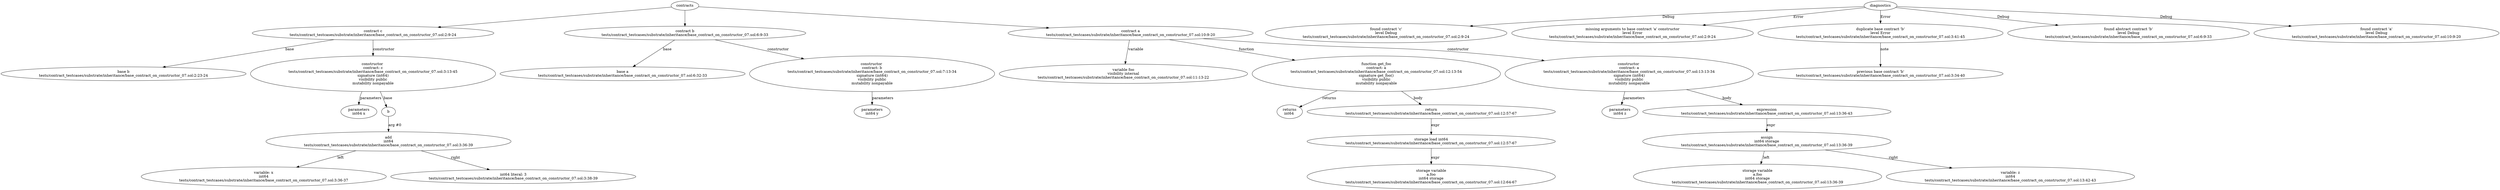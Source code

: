 strict digraph "tests/contract_testcases/substrate/inheritance/base_contract_on_constructor_07.sol" {
	contract [label="contract c\ntests/contract_testcases/substrate/inheritance/base_contract_on_constructor_07.sol:2:9-24"]
	base [label="base b\ntests/contract_testcases/substrate/inheritance/base_contract_on_constructor_07.sol:2:23-24"]
	node_3 [label="constructor \ncontract: c\ntests/contract_testcases/substrate/inheritance/base_contract_on_constructor_07.sol:3:13-45\nsignature (int64)\nvisibility public\nmutability nonpayable"]
	parameters [label="parameters\nint64 x"]
	b [label="b"]
	add [label="add\nint64\ntests/contract_testcases/substrate/inheritance/base_contract_on_constructor_07.sol:3:36-39"]
	variable [label="variable: x\nint64\ntests/contract_testcases/substrate/inheritance/base_contract_on_constructor_07.sol:3:36-37"]
	number_literal [label="int64 literal: 3\ntests/contract_testcases/substrate/inheritance/base_contract_on_constructor_07.sol:3:38-39"]
	contract_9 [label="contract b\ntests/contract_testcases/substrate/inheritance/base_contract_on_constructor_07.sol:6:9-33"]
	base_10 [label="base a\ntests/contract_testcases/substrate/inheritance/base_contract_on_constructor_07.sol:6:32-33"]
	node_11 [label="constructor \ncontract: b\ntests/contract_testcases/substrate/inheritance/base_contract_on_constructor_07.sol:7:13-34\nsignature (int64)\nvisibility public\nmutability nonpayable"]
	parameters_12 [label="parameters\nint64 y"]
	contract_13 [label="contract a\ntests/contract_testcases/substrate/inheritance/base_contract_on_constructor_07.sol:10:9-20"]
	var [label="variable foo\nvisibility internal\ntests/contract_testcases/substrate/inheritance/base_contract_on_constructor_07.sol:11:13-22"]
	get_foo [label="function get_foo\ncontract: a\ntests/contract_testcases/substrate/inheritance/base_contract_on_constructor_07.sol:12:13-54\nsignature get_foo()\nvisibility public\nmutability nonpayable"]
	returns [label="returns\nint64 "]
	return [label="return\ntests/contract_testcases/substrate/inheritance/base_contract_on_constructor_07.sol:12:57-67"]
	storage_load [label="storage load int64\ntests/contract_testcases/substrate/inheritance/base_contract_on_constructor_07.sol:12:57-67"]
	storage_var [label="storage variable\na.foo\nint64 storage\ntests/contract_testcases/substrate/inheritance/base_contract_on_constructor_07.sol:12:64-67"]
	node_20 [label="constructor \ncontract: a\ntests/contract_testcases/substrate/inheritance/base_contract_on_constructor_07.sol:13:13-34\nsignature (int64)\nvisibility public\nmutability nonpayable"]
	parameters_21 [label="parameters\nint64 z"]
	expr [label="expression\ntests/contract_testcases/substrate/inheritance/base_contract_on_constructor_07.sol:13:36-43"]
	assign [label="assign\nint64 storage\ntests/contract_testcases/substrate/inheritance/base_contract_on_constructor_07.sol:13:36-39"]
	storage_var_24 [label="storage variable\na.foo\nint64 storage\ntests/contract_testcases/substrate/inheritance/base_contract_on_constructor_07.sol:13:36-39"]
	variable_25 [label="variable: z\nint64\ntests/contract_testcases/substrate/inheritance/base_contract_on_constructor_07.sol:13:42-43"]
	diagnostic [label="found contract 'c'\nlevel Debug\ntests/contract_testcases/substrate/inheritance/base_contract_on_constructor_07.sol:2:9-24"]
	diagnostic_28 [label="missing arguments to base contract 'a' constructor\nlevel Error\ntests/contract_testcases/substrate/inheritance/base_contract_on_constructor_07.sol:2:9-24"]
	diagnostic_29 [label="duplicate base contract 'b'\nlevel Error\ntests/contract_testcases/substrate/inheritance/base_contract_on_constructor_07.sol:3:41-45"]
	note [label="previous base contract 'b'\ntests/contract_testcases/substrate/inheritance/base_contract_on_constructor_07.sol:3:34-40"]
	diagnostic_31 [label="found abstract contract 'b'\nlevel Debug\ntests/contract_testcases/substrate/inheritance/base_contract_on_constructor_07.sol:6:9-33"]
	diagnostic_32 [label="found contract 'a'\nlevel Debug\ntests/contract_testcases/substrate/inheritance/base_contract_on_constructor_07.sol:10:9-20"]
	contracts -> contract
	contract -> base [label="base"]
	contract -> node_3 [label="constructor"]
	node_3 -> parameters [label="parameters"]
	node_3 -> b [label="base"]
	b -> add [label="arg #0"]
	add -> variable [label="left"]
	add -> number_literal [label="right"]
	contracts -> contract_9
	contract_9 -> base_10 [label="base"]
	contract_9 -> node_11 [label="constructor"]
	node_11 -> parameters_12 [label="parameters"]
	contracts -> contract_13
	contract_13 -> var [label="variable"]
	contract_13 -> get_foo [label="function"]
	get_foo -> returns [label="returns"]
	get_foo -> return [label="body"]
	return -> storage_load [label="expr"]
	storage_load -> storage_var [label="expr"]
	contract_13 -> node_20 [label="constructor"]
	node_20 -> parameters_21 [label="parameters"]
	node_20 -> expr [label="body"]
	expr -> assign [label="expr"]
	assign -> storage_var_24 [label="left"]
	assign -> variable_25 [label="right"]
	diagnostics -> diagnostic [label="Debug"]
	diagnostics -> diagnostic_28 [label="Error"]
	diagnostics -> diagnostic_29 [label="Error"]
	diagnostic_29 -> note [label="note"]
	diagnostics -> diagnostic_31 [label="Debug"]
	diagnostics -> diagnostic_32 [label="Debug"]
}
